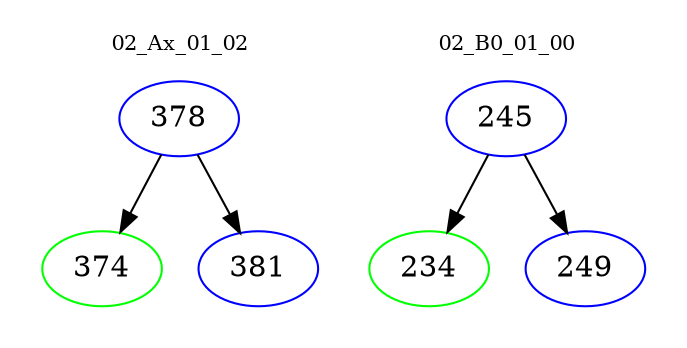 digraph{
subgraph cluster_0 {
color = white
label = "02_Ax_01_02";
fontsize=10;
T0_378 [label="378", color="blue"]
T0_378 -> T0_374 [color="black"]
T0_374 [label="374", color="green"]
T0_378 -> T0_381 [color="black"]
T0_381 [label="381", color="blue"]
}
subgraph cluster_1 {
color = white
label = "02_B0_01_00";
fontsize=10;
T1_245 [label="245", color="blue"]
T1_245 -> T1_234 [color="black"]
T1_234 [label="234", color="green"]
T1_245 -> T1_249 [color="black"]
T1_249 [label="249", color="blue"]
}
}
